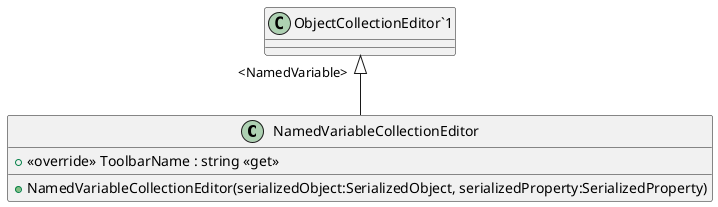 @startuml
class NamedVariableCollectionEditor {
    + <<override>> ToolbarName : string <<get>>
    + NamedVariableCollectionEditor(serializedObject:SerializedObject, serializedProperty:SerializedProperty)
}
"ObjectCollectionEditor`1" "<NamedVariable>" <|-- NamedVariableCollectionEditor
@enduml
